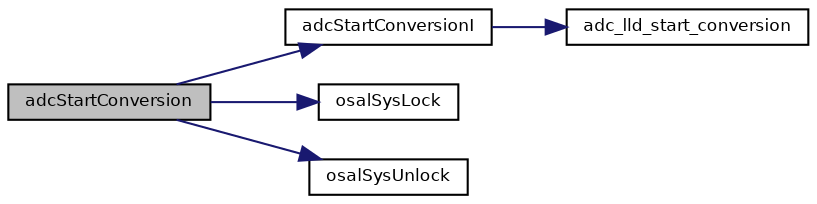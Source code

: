 digraph "adcStartConversion"
{
  bgcolor="transparent";
  edge [fontname="Helvetica",fontsize="8",labelfontname="Helvetica",labelfontsize="8"];
  node [fontname="Helvetica",fontsize="8",shape=record];
  rankdir="LR";
  Node13 [label="adcStartConversion",height=0.2,width=0.4,color="black", fillcolor="grey75", style="filled", fontcolor="black"];
  Node13 -> Node14 [color="midnightblue",fontsize="8",style="solid",fontname="Helvetica"];
  Node14 [label="adcStartConversionI",height=0.2,width=0.4,color="black",URL="$group___a_d_c.html#ga2a8d9a86e452fd4480f22ad6b8c209de",tooltip="Starts an ADC conversion. "];
  Node14 -> Node15 [color="midnightblue",fontsize="8",style="solid",fontname="Helvetica"];
  Node15 [label="adc_lld_start_conversion",height=0.2,width=0.4,color="black",URL="$group___a_d_c.html#ga5a23ece28ce81cc00e2ddb614d656339",tooltip="Starts an ADC conversion. "];
  Node13 -> Node16 [color="midnightblue",fontsize="8",style="solid",fontname="Helvetica"];
  Node16 [label="osalSysLock",height=0.2,width=0.4,color="black",URL="$group___o_s_a_l.html#ga0cb5e528b0114b4ca61c2eb65a0515fa",tooltip="Enters a critical zone from thread context. "];
  Node13 -> Node17 [color="midnightblue",fontsize="8",style="solid",fontname="Helvetica"];
  Node17 [label="osalSysUnlock",height=0.2,width=0.4,color="black",URL="$group___o_s_a_l.html#ga17dbf4a1761019b8d94f43832c506543",tooltip="Leaves a critical zone from thread context. "];
}
